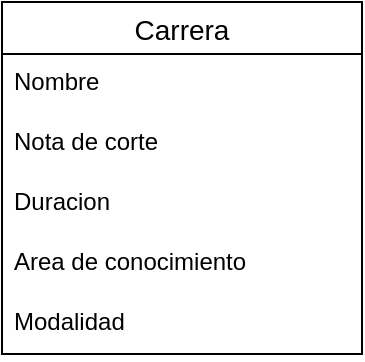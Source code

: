 <mxfile version="28.2.5">
  <diagram name="Página-1" id="kz51dqciE9DrgAH8k1H5">
    <mxGraphModel grid="1" page="1" gridSize="10" guides="1" tooltips="1" connect="1" arrows="1" fold="1" pageScale="1" pageWidth="827" pageHeight="1169" math="0" shadow="0">
      <root>
        <mxCell id="0" />
        <mxCell id="1" parent="0" />
        <mxCell id="3oQvCkOU4ZN-Pl8yKenq-1" value="Carrera" style="swimlane;fontStyle=0;childLayout=stackLayout;horizontal=1;startSize=26;horizontalStack=0;resizeParent=1;resizeParentMax=0;resizeLast=0;collapsible=1;marginBottom=0;align=center;fontSize=14;points=[[0,0,0,0,0],[0,0.25,0,0,0],[0,0.5,0,0,0],[0,0.75,0,0,0],[0,1,0,0,0],[0.25,0,0,0,0],[0.25,1,0,0,0],[0.5,0,0,0,0],[0.5,1,0,0,0],[0.75,0,0,0,0],[0.75,1,0,0,0],[1,0,0,0,0],[1,0.25,0,0,0],[1,0.5,0,0,0],[1,0.75,0,0,0],[1,1,0,0,0]];swimlaneLine=1;" vertex="1" parent="1">
          <mxGeometry x="330" y="330" width="180" height="176" as="geometry">
            <mxRectangle x="330" y="330" width="90" height="30" as="alternateBounds" />
          </mxGeometry>
        </mxCell>
        <mxCell id="3oQvCkOU4ZN-Pl8yKenq-2" value="Nombre" style="text;strokeColor=none;fillColor=none;spacingLeft=4;spacingRight=4;overflow=hidden;rotatable=0;points=[[0,0.5],[1,0.5]];portConstraint=eastwest;fontSize=12;whiteSpace=wrap;html=1;" vertex="1" parent="3oQvCkOU4ZN-Pl8yKenq-1">
          <mxGeometry y="26" width="180" height="30" as="geometry" />
        </mxCell>
        <mxCell id="3oQvCkOU4ZN-Pl8yKenq-3" value="Nota de corte" style="text;strokeColor=none;fillColor=none;spacingLeft=4;spacingRight=4;overflow=hidden;rotatable=0;points=[[0,0.5],[1,0.5]];portConstraint=eastwest;fontSize=12;whiteSpace=wrap;html=1;" vertex="1" parent="3oQvCkOU4ZN-Pl8yKenq-1">
          <mxGeometry y="56" width="180" height="30" as="geometry" />
        </mxCell>
        <mxCell id="3oQvCkOU4ZN-Pl8yKenq-5" value="Duracion" style="text;strokeColor=none;fillColor=none;spacingLeft=4;spacingRight=4;overflow=hidden;rotatable=0;points=[[0,0.5],[1,0.5]];portConstraint=eastwest;fontSize=12;whiteSpace=wrap;html=1;" vertex="1" parent="3oQvCkOU4ZN-Pl8yKenq-1">
          <mxGeometry y="86" width="180" height="30" as="geometry" />
        </mxCell>
        <mxCell id="3oQvCkOU4ZN-Pl8yKenq-7" value="Area de conocimiento" style="text;strokeColor=none;fillColor=none;spacingLeft=4;spacingRight=4;overflow=hidden;rotatable=0;points=[[0,0.5],[1,0.5]];portConstraint=eastwest;fontSize=12;whiteSpace=wrap;html=1;" vertex="1" parent="3oQvCkOU4ZN-Pl8yKenq-1">
          <mxGeometry y="116" width="180" height="30" as="geometry" />
        </mxCell>
        <mxCell id="3oQvCkOU4ZN-Pl8yKenq-6" value="Modalidad" style="text;strokeColor=none;fillColor=none;spacingLeft=4;spacingRight=4;overflow=hidden;rotatable=0;points=[[0,0.5],[1,0.5]];portConstraint=eastwest;fontSize=12;whiteSpace=wrap;html=1;" vertex="1" parent="3oQvCkOU4ZN-Pl8yKenq-1">
          <mxGeometry y="146" width="180" height="30" as="geometry" />
        </mxCell>
      </root>
    </mxGraphModel>
  </diagram>
</mxfile>
